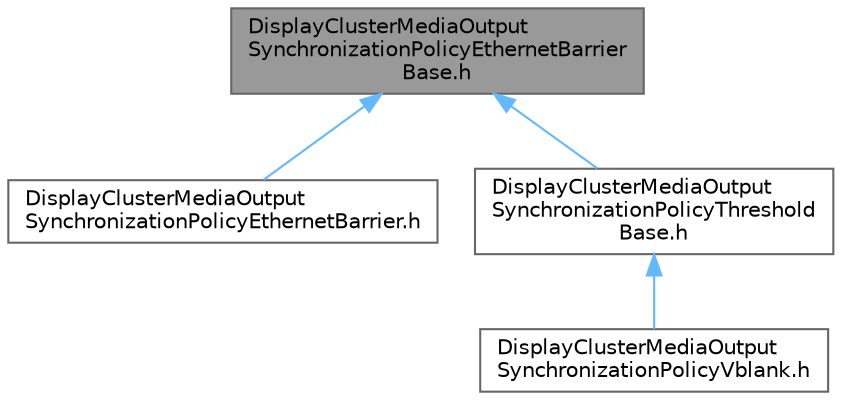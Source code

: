 digraph "DisplayClusterMediaOutputSynchronizationPolicyEthernetBarrierBase.h"
{
 // INTERACTIVE_SVG=YES
 // LATEX_PDF_SIZE
  bgcolor="transparent";
  edge [fontname=Helvetica,fontsize=10,labelfontname=Helvetica,labelfontsize=10];
  node [fontname=Helvetica,fontsize=10,shape=box,height=0.2,width=0.4];
  Node1 [id="Node000001",label="DisplayClusterMediaOutput\lSynchronizationPolicyEthernetBarrier\lBase.h",height=0.2,width=0.4,color="gray40", fillcolor="grey60", style="filled", fontcolor="black",tooltip=" "];
  Node1 -> Node2 [id="edge1_Node000001_Node000002",dir="back",color="steelblue1",style="solid",tooltip=" "];
  Node2 [id="Node000002",label="DisplayClusterMediaOutput\lSynchronizationPolicyEthernetBarrier.h",height=0.2,width=0.4,color="grey40", fillcolor="white", style="filled",URL="$d5/d25/DisplayClusterMediaOutputSynchronizationPolicyEthernetBarrier_8h.html",tooltip=" "];
  Node1 -> Node3 [id="edge2_Node000001_Node000003",dir="back",color="steelblue1",style="solid",tooltip=" "];
  Node3 [id="Node000003",label="DisplayClusterMediaOutput\lSynchronizationPolicyThreshold\lBase.h",height=0.2,width=0.4,color="grey40", fillcolor="white", style="filled",URL="$d4/d41/DisplayClusterMediaOutputSynchronizationPolicyThresholdBase_8h.html",tooltip=" "];
  Node3 -> Node4 [id="edge3_Node000003_Node000004",dir="back",color="steelblue1",style="solid",tooltip=" "];
  Node4 [id="Node000004",label="DisplayClusterMediaOutput\lSynchronizationPolicyVblank.h",height=0.2,width=0.4,color="grey40", fillcolor="white", style="filled",URL="$d1/ded/DisplayClusterMediaOutputSynchronizationPolicyVblank_8h.html",tooltip=" "];
}
